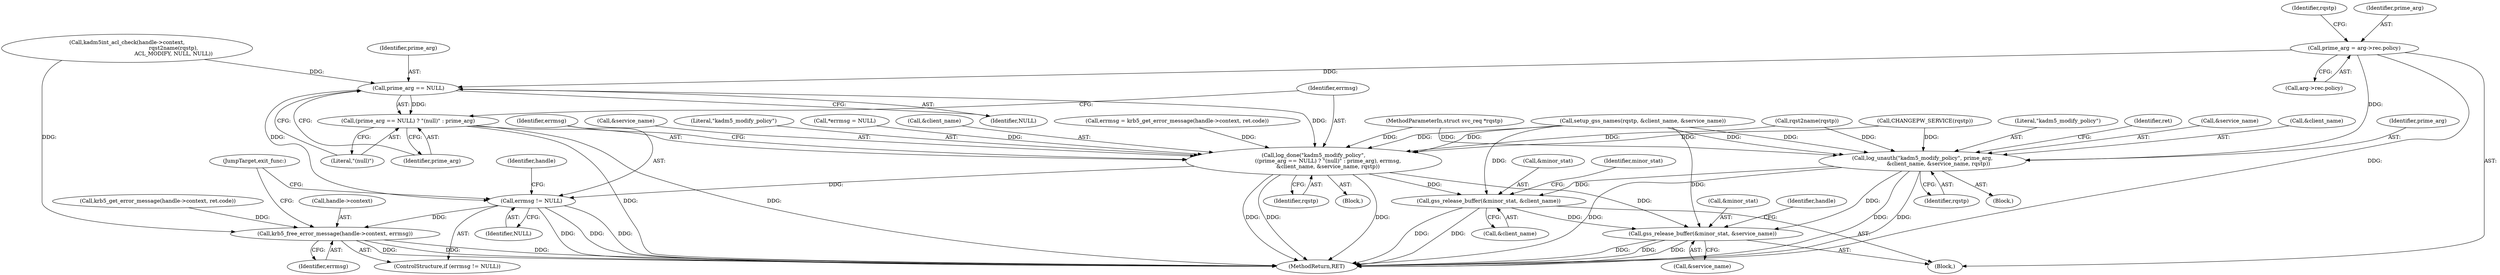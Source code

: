 digraph "0_krb5_83ed75feba32e46f736fcce0d96a0445f29b96c2_15@pointer" {
"1000170" [label="(Call,prime_arg = arg->rec.policy)"];
"1000192" [label="(Call,log_unauth(\"kadm5_modify_policy\", prime_arg,\n                   &client_name, &service_name, rqstp))"];
"1000261" [label="(Call,gss_release_buffer(&minor_stat, &client_name))"];
"1000266" [label="(Call,gss_release_buffer(&minor_stat, &service_name))"];
"1000240" [label="(Call,prime_arg == NULL)"];
"1000237" [label="(Call,log_done(\"kadm5_modify_policy\",\n                 ((prime_arg == NULL) ? \"(null)\" : prime_arg), errmsg,\n                 &client_name, &service_name, rqstp))"];
"1000252" [label="(Call,errmsg != NULL)"];
"1000255" [label="(Call,krb5_free_error_message(handle->context, errmsg))"];
"1000239" [label="(Call,(prime_arg == NULL) ? \"(null)\" : prime_arg)"];
"1000191" [label="(Block,)"];
"1000197" [label="(Call,&service_name)"];
"1000260" [label="(JumpTarget,exit_func:)"];
"1000241" [label="(Identifier,prime_arg)"];
"1000243" [label="(Literal,\"(null)\")"];
"1000254" [label="(Identifier,NULL)"];
"1000276" [label="(MethodReturn,RET)"];
"1000242" [label="(Identifier,NULL)"];
"1000269" [label="(Call,&service_name)"];
"1000230" [label="(Call,krb5_get_error_message(handle->context, ret.code))"];
"1000237" [label="(Call,log_done(\"kadm5_modify_policy\",\n                 ((prime_arg == NULL) ? \"(null)\" : prime_arg), errmsg,\n                 &client_name, &service_name, rqstp))"];
"1000195" [label="(Call,&client_name)"];
"1000251" [label="(ControlStructure,if (errmsg != NULL))"];
"1000245" [label="(Identifier,errmsg)"];
"1000179" [label="(Call,CHANGEPW_SERVICE(rqstp))"];
"1000170" [label="(Call,prime_arg = arg->rec.policy)"];
"1000194" [label="(Identifier,prime_arg)"];
"1000180" [label="(Identifier,rqstp)"];
"1000256" [label="(Call,handle->context)"];
"1000192" [label="(Call,log_unauth(\"kadm5_modify_policy\", prime_arg,\n                   &client_name, &service_name, rqstp))"];
"1000266" [label="(Call,gss_release_buffer(&minor_stat, &service_name))"];
"1000206" [label="(Block,)"];
"1000248" [label="(Call,&service_name)"];
"1000252" [label="(Call,errmsg != NULL)"];
"1000262" [label="(Call,&minor_stat)"];
"1000186" [label="(Call,rqst2name(rqstp))"];
"1000103" [label="(Block,)"];
"1000193" [label="(Literal,\"kadm5_modify_policy\")"];
"1000244" [label="(Identifier,prime_arg)"];
"1000171" [label="(Identifier,prime_arg)"];
"1000253" [label="(Identifier,errmsg)"];
"1000264" [label="(Call,&client_name)"];
"1000199" [label="(Identifier,rqstp)"];
"1000267" [label="(Call,&minor_stat)"];
"1000246" [label="(Call,&client_name)"];
"1000261" [label="(Call,gss_release_buffer(&minor_stat, &client_name))"];
"1000240" [label="(Call,prime_arg == NULL)"];
"1000202" [label="(Identifier,ret)"];
"1000102" [label="(MethodParameterIn,struct svc_req *rqstp)"];
"1000228" [label="(Call,errmsg = krb5_get_error_message(handle->context, ret.code))"];
"1000156" [label="(Call,setup_gss_names(rqstp, &client_name, &service_name))"];
"1000259" [label="(Identifier,errmsg)"];
"1000238" [label="(Literal,\"kadm5_modify_policy\")"];
"1000255" [label="(Call,krb5_free_error_message(handle->context, errmsg))"];
"1000250" [label="(Identifier,rqstp)"];
"1000117" [label="(Call,*errmsg = NULL)"];
"1000182" [label="(Call,kadm5int_acl_check(handle->context,\n                                                       rqst2name(rqstp),\n                                                       ACL_MODIFY, NULL, NULL))"];
"1000272" [label="(Identifier,handle)"];
"1000257" [label="(Identifier,handle)"];
"1000172" [label="(Call,arg->rec.policy)"];
"1000268" [label="(Identifier,minor_stat)"];
"1000239" [label="(Call,(prime_arg == NULL) ? \"(null)\" : prime_arg)"];
"1000170" -> "1000103"  [label="AST: "];
"1000170" -> "1000172"  [label="CFG: "];
"1000171" -> "1000170"  [label="AST: "];
"1000172" -> "1000170"  [label="AST: "];
"1000180" -> "1000170"  [label="CFG: "];
"1000170" -> "1000276"  [label="DDG: "];
"1000170" -> "1000192"  [label="DDG: "];
"1000170" -> "1000240"  [label="DDG: "];
"1000192" -> "1000191"  [label="AST: "];
"1000192" -> "1000199"  [label="CFG: "];
"1000193" -> "1000192"  [label="AST: "];
"1000194" -> "1000192"  [label="AST: "];
"1000195" -> "1000192"  [label="AST: "];
"1000197" -> "1000192"  [label="AST: "];
"1000199" -> "1000192"  [label="AST: "];
"1000202" -> "1000192"  [label="CFG: "];
"1000192" -> "1000276"  [label="DDG: "];
"1000192" -> "1000276"  [label="DDG: "];
"1000192" -> "1000276"  [label="DDG: "];
"1000156" -> "1000192"  [label="DDG: "];
"1000156" -> "1000192"  [label="DDG: "];
"1000186" -> "1000192"  [label="DDG: "];
"1000179" -> "1000192"  [label="DDG: "];
"1000102" -> "1000192"  [label="DDG: "];
"1000192" -> "1000261"  [label="DDG: "];
"1000192" -> "1000266"  [label="DDG: "];
"1000261" -> "1000103"  [label="AST: "];
"1000261" -> "1000264"  [label="CFG: "];
"1000262" -> "1000261"  [label="AST: "];
"1000264" -> "1000261"  [label="AST: "];
"1000268" -> "1000261"  [label="CFG: "];
"1000261" -> "1000276"  [label="DDG: "];
"1000261" -> "1000276"  [label="DDG: "];
"1000156" -> "1000261"  [label="DDG: "];
"1000237" -> "1000261"  [label="DDG: "];
"1000261" -> "1000266"  [label="DDG: "];
"1000266" -> "1000103"  [label="AST: "];
"1000266" -> "1000269"  [label="CFG: "];
"1000267" -> "1000266"  [label="AST: "];
"1000269" -> "1000266"  [label="AST: "];
"1000272" -> "1000266"  [label="CFG: "];
"1000266" -> "1000276"  [label="DDG: "];
"1000266" -> "1000276"  [label="DDG: "];
"1000266" -> "1000276"  [label="DDG: "];
"1000237" -> "1000266"  [label="DDG: "];
"1000156" -> "1000266"  [label="DDG: "];
"1000240" -> "1000239"  [label="AST: "];
"1000240" -> "1000242"  [label="CFG: "];
"1000241" -> "1000240"  [label="AST: "];
"1000242" -> "1000240"  [label="AST: "];
"1000243" -> "1000240"  [label="CFG: "];
"1000244" -> "1000240"  [label="CFG: "];
"1000240" -> "1000237"  [label="DDG: "];
"1000182" -> "1000240"  [label="DDG: "];
"1000240" -> "1000239"  [label="DDG: "];
"1000240" -> "1000252"  [label="DDG: "];
"1000237" -> "1000206"  [label="AST: "];
"1000237" -> "1000250"  [label="CFG: "];
"1000238" -> "1000237"  [label="AST: "];
"1000239" -> "1000237"  [label="AST: "];
"1000245" -> "1000237"  [label="AST: "];
"1000246" -> "1000237"  [label="AST: "];
"1000248" -> "1000237"  [label="AST: "];
"1000250" -> "1000237"  [label="AST: "];
"1000253" -> "1000237"  [label="CFG: "];
"1000237" -> "1000276"  [label="DDG: "];
"1000237" -> "1000276"  [label="DDG: "];
"1000237" -> "1000276"  [label="DDG: "];
"1000228" -> "1000237"  [label="DDG: "];
"1000117" -> "1000237"  [label="DDG: "];
"1000156" -> "1000237"  [label="DDG: "];
"1000156" -> "1000237"  [label="DDG: "];
"1000186" -> "1000237"  [label="DDG: "];
"1000179" -> "1000237"  [label="DDG: "];
"1000102" -> "1000237"  [label="DDG: "];
"1000237" -> "1000252"  [label="DDG: "];
"1000252" -> "1000251"  [label="AST: "];
"1000252" -> "1000254"  [label="CFG: "];
"1000253" -> "1000252"  [label="AST: "];
"1000254" -> "1000252"  [label="AST: "];
"1000257" -> "1000252"  [label="CFG: "];
"1000260" -> "1000252"  [label="CFG: "];
"1000252" -> "1000276"  [label="DDG: "];
"1000252" -> "1000276"  [label="DDG: "];
"1000252" -> "1000276"  [label="DDG: "];
"1000252" -> "1000255"  [label="DDG: "];
"1000255" -> "1000251"  [label="AST: "];
"1000255" -> "1000259"  [label="CFG: "];
"1000256" -> "1000255"  [label="AST: "];
"1000259" -> "1000255"  [label="AST: "];
"1000260" -> "1000255"  [label="CFG: "];
"1000255" -> "1000276"  [label="DDG: "];
"1000255" -> "1000276"  [label="DDG: "];
"1000255" -> "1000276"  [label="DDG: "];
"1000230" -> "1000255"  [label="DDG: "];
"1000182" -> "1000255"  [label="DDG: "];
"1000239" -> "1000243"  [label="CFG: "];
"1000239" -> "1000244"  [label="CFG: "];
"1000243" -> "1000239"  [label="AST: "];
"1000244" -> "1000239"  [label="AST: "];
"1000245" -> "1000239"  [label="CFG: "];
"1000239" -> "1000276"  [label="DDG: "];
"1000239" -> "1000276"  [label="DDG: "];
}
